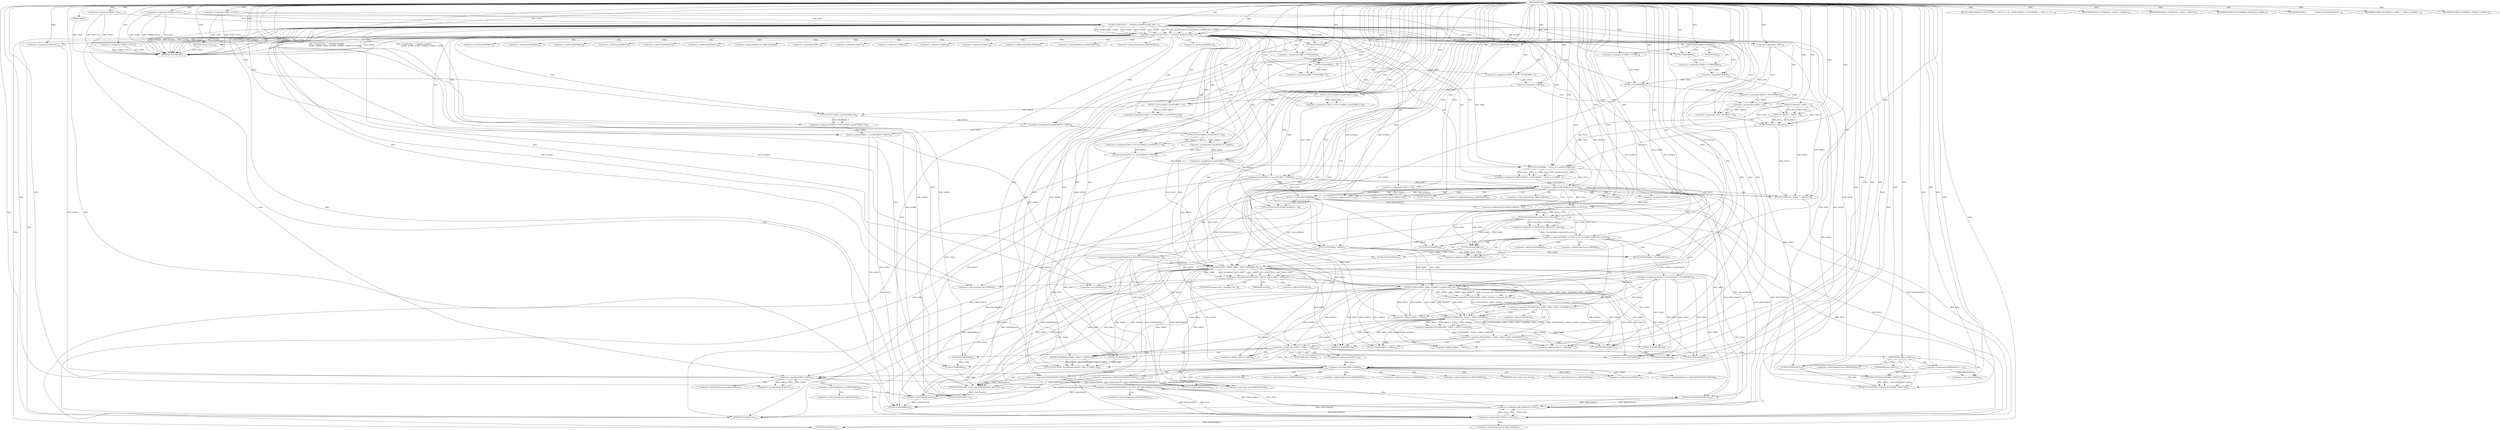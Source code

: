 digraph "FUN1" {  
"8" [label = <(METHOD,FUN1)<SUB>1</SUB>> ]
"444" [label = <(METHOD_RETURN,ANY)<SUB>1</SUB>> ]
"9" [label = <(PARAM,VAR1)<SUB>1</SUB>> ]
"16" [label = <(&lt;operator&gt;.assignment,*VAR7 = NULL)<SUB>3</SUB>> ]
"31" [label = <(&lt;operator&gt;.assignment,*VAR22 = NULL)<SUB>8</SUB>> ]
"37" [label = <(&lt;operator&gt;.assignment,*VAR26 =NULL)<SUB>11</SUB>> ]
"41" [label = <(&lt;operator&gt;.assignment,VAR27 = 0)<SUB>12</SUB>> ]
"70" [label = <(&lt;operator&gt;.assignment,VAR9 = FUN4(VAR3))<SUB>20</SUB>> ]
"74" [label = <(&lt;operator&gt;.assignment,VAR18 = VAR9 ? FUN5(VAR9) : 0)<SUB>21</SUB>> ]
"90" [label = <(FUN7,FUN7(VAR25, VAR24))<SUB>27</SUB>> ]
"114" [label = <(&lt;operator&gt;.assignment,VAR19 = FUN10(VAR29))<SUB>39</SUB>> ]
"131" [label = <(&lt;operator&gt;.assignment,VAR11 = FUN11(VAR18, sizeof(*VAR11), 0))<SUB>46</SUB>> ]
"139" [label = <(&lt;operator&gt;.assignment,VAR17 = FUN11(VAR18, sizeof(*VAR17), 0))<SUB>47</SUB>> ]
"147" [label = <(&lt;operator&gt;.assignment,VAR23 = FUN11(VAR18, sizeof(*VAR23), 0))<SUB>48</SUB>> ]
"155" [label = <(memset,memset(VAR23, 0, sizeof(*VAR23) * VAR18))<SUB>49</SUB>> ]
"163" [label = <(&lt;operator&gt;.assignment,VAR13 = FUN11(VAR18, sizeof(VAR12*), 0))<SUB>50</SUB>> ]
"170" [label = <(memset,memset(VAR13, 0, sizeof(VAR12*) * VAR18))<SUB>51</SUB>> ]
"177" [label = <(memset,memset(VAR11, 0, sizeof(*VAR11) * VAR18))<SUB>52</SUB>> ]
"185" [label = <(&lt;operator&gt;.assignment,VAR14 = 0)<SUB>55</SUB>> ]
"188" [label = <(FUN12,FUN12(VAR9, VAR4))<SUB>56</SUB>> ]
"191" [label = <(BLOCK,{
		VAR11[VAR14] = FUN13(VAR4, 1, NULL, 0, 0, &amp;...,{
		VAR11[VAR14] = FUN13(VAR4, 1, NULL, 0, 0, &amp;...)<SUB>56</SUB>> ]
"235" [label = <(FUN16,FUN16())<SUB>65</SUB>> ]
"236" [label = <(&lt;operator&gt;.assignment,VAR31 = FUN17())<SUB>67</SUB>> ]
"255" [label = <(&lt;operator&gt;.assignment,VAR22 = FUN14(VAR25 + FUN20(VAR31)))<SUB>75</SUB>> ]
"262" [label = <(FUN21,FUN21(VAR31))<SUB>76</SUB>> ]
"392" [label = <(FUN31,FUN31(VAR15 + VAR16))<SUB>112</SUB>> ]
"396" [label = <(FUN19,FUN19(VAR31))<SUB>113</SUB>> ]
"436" [label = <(FUN25,FUN25(VAR23))<SUB>124</SUB>> ]
"438" [label = <(FUN25,FUN25(VAR17))<SUB>125</SUB>> ]
"440" [label = <(FUN25,FUN25(VAR11))<SUB>126</SUB>> ]
"442" [label = <(FUN25,FUN25(VAR13))<SUB>127</SUB>> ]
"47" [label = <(&lt;operator&gt;.equals,FUN2(FUN3(), &quot;&quot;, &amp;VAR24, &amp;VAR25,
				&amp;VAR5, &amp;VA...)<SUB>16</SUB>> ]
"82" [label = <(&lt;operator&gt;.logicalNot,!VAR18)<SUB>22</SUB>> ]
"94" [label = <(IDENTIFIER,VAR26,if (VAR26))<SUB>29</SUB>> ]
"119" [label = <(&lt;operator&gt;.logicalAnd,!VAR7 &amp;&amp; VAR19 &gt; 0)<SUB>40</SUB>> ]
"192" [label = <(&lt;operator&gt;.assignment,VAR11[VAR14] = FUN13(VAR4, 1, NULL, 0, 0, &amp;VAR1...)<SUB>57</SUB>> ]
"222" [label = <(&lt;operator&gt;.assignment,VAR23[VAR14] = FUN14(FUN15(VAR11[VAR14]) + 1))<SUB>63</SUB>> ]
"233" [label = <(&lt;operator&gt;.postIncrement,VAR14++)<SUB>64</SUB>> ]
"240" [label = <(&lt;operator&gt;.logicalOr,VAR31 == NULL || !FUN18(VAR31,VAR29,NULL,NULL))<SUB>68</SUB>> ]
"265" [label = <(&lt;operator&gt;.logicalOr,!FUN22(VAR31, VAR29, VAR23, VAR17, &amp;VAR20[0], V...)<SUB>79</SUB>> ]
"307" [label = <(&lt;operator&gt;.greaterThan,VAR15 + VAR16 &gt; 0)<SUB>90</SUB>> ]
"404" [label = <(&lt;operator&gt;.lessThan,VAR14&lt;VAR18)<SUB>116</SUB>> ]
"407" [label = <(&lt;operator&gt;.postIncrement,VAR14++)<SUB>116</SUB>> ]
"69" [label = <(RETURN,return;,return;)<SUB>18</SUB>> ]
"72" [label = <(FUN4,FUN4(VAR3))<SUB>20</SUB>> ]
"76" [label = <(&lt;operator&gt;.conditional,VAR9 ? FUN5(VAR9) : 0)<SUB>21</SUB>> ]
"85" [label = <(FUN6,FUN6(NULL, VAR33, &quot;&quot;))<SUB>23</SUB>> ]
"89" [label = <(IDENTIFIER,VAR34,{
		FUN6(NULL, VAR33, &quot;&quot;);
		VAR34;
	})<SUB>24</SUB>> ]
"96" [label = <(&lt;operator&gt;.assignment,VAR29 = FUN8(VAR26))<SUB>30</SUB>> ]
"116" [label = <(FUN10,FUN10(VAR29))<SUB>39</SUB>> ]
"126" [label = <(FUN6,FUN6(NULL, VAR33,
				&quot;&quot;))<SUB>41</SUB>> ]
"130" [label = <(IDENTIFIER,VAR34,{
		FUN6(NULL, VAR33,
				&quot;&quot;);
		VAR34;
	})<SUB>43</SUB>> ]
"133" [label = <(FUN11,FUN11(VAR18, sizeof(*VAR11), 0))<SUB>46</SUB>> ]
"141" [label = <(FUN11,FUN11(VAR18, sizeof(*VAR17), 0))<SUB>47</SUB>> ]
"149" [label = <(FUN11,FUN11(VAR18, sizeof(*VAR23), 0))<SUB>48</SUB>> ]
"158" [label = <(&lt;operator&gt;.multiplication,sizeof(*VAR23) * VAR18)<SUB>49</SUB>> ]
"165" [label = <(FUN11,FUN11(VAR18, sizeof(VAR12*), 0))<SUB>50</SUB>> ]
"173" [label = <(&lt;operator&gt;.multiplication,sizeof(VAR12*) * VAR18)<SUB>51</SUB>> ]
"180" [label = <(&lt;operator&gt;.multiplication,sizeof(*VAR11) * VAR18)<SUB>52</SUB>> ]
"207" [label = <(&lt;operator&gt;.equals,VAR11[VAR14] == NULL)<SUB>58</SUB>> ]
"251" [label = <(FUN19,FUN19(VAR31))<SUB>69</SUB>> ]
"253" [label = <(IDENTIFIER,VAR35,{
		FUN19(VAR31);
		VAR35;
		goto VAR36;
	})<SUB>70</SUB>> ]
"257" [label = <(FUN14,FUN14(VAR25 + FUN20(VAR31)))<SUB>75</SUB>> ]
"300" [label = <(IDENTIFIER,VAR35,{
                VAR35;
		FUN25(VAR22);
		FUN1...)<SUB>84</SUB>> ]
"301" [label = <(FUN25,FUN25(VAR22))<SUB>85</SUB>> ]
"303" [label = <(FUN19,FUN19(VAR31))<SUB>86</SUB>> ]
"313" [label = <(FUN26,FUN26(VAR5))<SUB>91</SUB>> ]
"315" [label = <(FUN27,FUN27(VAR5, FUN28((char*)VAR22, VAR15 + VAR16, 0)))<SUB>92</SUB>> ]
"325" [label = <(FUN25,FUN25(VAR22))<SUB>93</SUB>> ]
"327" [label = <(FUN26,FUN26(VAR6))<SUB>95</SUB>> ]
"329" [label = <(FUN29,FUN29(VAR6))<SUB>96</SUB>> ]
"393" [label = <(&lt;operator&gt;.addition,VAR15 + VAR16)<SUB>112</SUB>> ]
"401" [label = <(&lt;operator&gt;.assignment,VAR14=0)<SUB>116</SUB>> ]
"48" [label = <(FUN2,FUN2(FUN3(), &quot;&quot;, &amp;VAR24, &amp;VAR25,
				&amp;VAR5, &amp;VA...)<SUB>16</SUB>> ]
"78" [label = <(FUN5,FUN5(VAR9))<SUB>21</SUB>> ]
"101" [label = <(&lt;operator&gt;.logicalNot,!VAR29)<SUB>31</SUB>> ]
"111" [label = <(&lt;operator&gt;.assignment,VAR29 = FUN9())<SUB>36</SUB>> ]
"120" [label = <(&lt;operator&gt;.logicalNot,!VAR7)<SUB>40</SUB>> ]
"122" [label = <(&lt;operator&gt;.greaterThan,VAR19 &gt; 0)<SUB>40</SUB>> ]
"196" [label = <(FUN13,FUN13(VAR4, 1, NULL, 0, 0, &amp;VAR13[VAR14]))<SUB>57</SUB>> ]
"213" [label = <(FUN6,FUN6(NULL, VAR33, &quot;&quot;, VAR14+1))<SUB>59</SUB>> ]
"220" [label = <(IDENTIFIER,VAR35,{
			FUN6(NULL, VAR33, &quot;&quot;, VAR14+1);
			VAR35;
...)<SUB>60</SUB>> ]
"226" [label = <(FUN14,FUN14(FUN15(VAR11[VAR14]) + 1))<SUB>63</SUB>> ]
"241" [label = <(&lt;operator&gt;.equals,VAR31 == NULL)<SUB>68</SUB>> ]
"244" [label = <(&lt;operator&gt;.logicalNot,!FUN18(VAR31,VAR29,NULL,NULL))<SUB>68</SUB>> ]
"258" [label = <(&lt;operator&gt;.addition,VAR25 + FUN20(VAR31))<SUB>75</SUB>> ]
"266" [label = <(&lt;operator&gt;.logicalOr,!FUN22(VAR31, VAR29, VAR23, VAR17, &amp;VAR20[0], V...)<SUB>79</SUB>> ]
"291" [label = <(&lt;operator&gt;.logicalNot,!FUN24(VAR31, VAR22 + VAR15, &amp;VAR16))<SUB>83</SUB>> ]
"308" [label = <(&lt;operator&gt;.addition,VAR15 + VAR16)<SUB>90</SUB>> ]
"336" [label = <(&lt;operator&gt;.lessThan,VAR14&lt;VAR18)<SUB>97</SUB>> ]
"339" [label = <(&lt;operator&gt;.postIncrement,VAR14++)<SUB>97</SUB>> ]
"371" [label = <(IDENTIFIER,VAR7,if (VAR7))<SUB>104</SUB>> ]
"390" [label = <(FUN25,FUN25(VAR22))<SUB>110</SUB>> ]
"411" [label = <(&lt;operator&gt;.logicalAnd,VAR13[VAR14] == NULL &amp;&amp; VAR11[VAR14] != NULL)<SUB>117</SUB>> ]
"98" [label = <(FUN8,FUN8(VAR26))<SUB>30</SUB>> ]
"104" [label = <(FUN6,FUN6(NULL, VAR33, &quot;&quot;))<SUB>32</SUB>> ]
"108" [label = <(IDENTIFIER,VAR34,{
			FUN6(NULL, VAR33, &quot;&quot;);
			VAR34;
		})<SUB>33</SUB>> ]
"227" [label = <(&lt;operator&gt;.addition,FUN15(VAR11[VAR14]) + 1)<SUB>63</SUB>> ]
"245" [label = <(FUN18,FUN18(VAR31,VAR29,NULL,NULL))<SUB>68</SUB>> ]
"260" [label = <(FUN20,FUN20(VAR31))<SUB>75</SUB>> ]
"267" [label = <(&lt;operator&gt;.logicalNot,!FUN22(VAR31, VAR29, VAR23, VAR17, &amp;VAR20[0], V...)<SUB>79</SUB>> ]
"279" [label = <(&lt;operator&gt;.logicalNot,!FUN23(VAR31, VAR22, &amp;VAR15, (unsigned char *)V...)<SUB>82</SUB>> ]
"292" [label = <(FUN24,FUN24(VAR31, VAR22 + VAR15, &amp;VAR16))<SUB>83</SUB>> ]
"317" [label = <(FUN28,FUN28((char*)VAR22, VAR15 + VAR16, 0))<SUB>92</SUB>> ]
"333" [label = <(&lt;operator&gt;.assignment,VAR14=0)<SUB>97</SUB>> ]
"342" [label = <(&lt;operator&gt;.assignment,VAR23[VAR14][VAR17[VAR14]] = '')<SUB>98</SUB>> ]
"351" [label = <(FUN30,FUN30(VAR6, (const char*)VAR23[VAR14], VAR17[VA...)<SUB>99</SUB>> ]
"361" [label = <(FUN25,FUN25(VAR23[VAR14]))<SUB>100</SUB>> ]
"365" [label = <(&lt;operator&gt;.assignment,VAR23[VAR14] = NULL)<SUB>101</SUB>> ]
"373" [label = <(FUN26,FUN26(VAR7))<SUB>105</SUB>> ]
"375" [label = <(&lt;operator&gt;.assignment,VAR20[VAR19] = '')<SUB>106</SUB>> ]
"380" [label = <(FUN27,FUN27(VAR7, FUN28((char*)VAR20, VAR19, 0)))<SUB>107</SUB>> ]
"423" [label = <(FUN32,FUN32(VAR11[VAR14]))<SUB>118</SUB>> ]
"432" [label = <(FUN25,FUN25(VAR23[VAR14]))<SUB>121</SUB>> ]
"217" [label = <(&lt;operator&gt;.addition,VAR14+1)<SUB>59</SUB>> ]
"228" [label = <(FUN15,FUN15(VAR11[VAR14]))<SUB>63</SUB>> ]
"268" [label = <(FUN22,FUN22(VAR31, VAR29, VAR23, VAR17, &amp;VAR20[0], VA...)<SUB>79</SUB>> ]
"280" [label = <(FUN23,FUN23(VAR31, VAR22, &amp;VAR15, (unsigned char *)VA...)<SUB>82</SUB>> ]
"294" [label = <(&lt;operator&gt;.addition,VAR22 + VAR15)<SUB>83</SUB>> ]
"318" [label = <(&lt;operator&gt;.cast,(char*)VAR22)<SUB>92</SUB>> ]
"321" [label = <(&lt;operator&gt;.addition,VAR15 + VAR16)<SUB>92</SUB>> ]
"412" [label = <(&lt;operator&gt;.equals,VAR13[VAR14] == NULL)<SUB>117</SUB>> ]
"417" [label = <(&lt;operator&gt;.notEquals,VAR11[VAR14] != NULL)<SUB>117</SUB>> ]
"285" [label = <(&lt;operator&gt;.cast,(unsigned char *)VAR24)<SUB>82</SUB>> ]
"288" [label = <(&lt;operator&gt;.cast,(int)VAR25)<SUB>82</SUB>> ]
"353" [label = <(&lt;operator&gt;.cast,(const char*)VAR23[VAR14])<SUB>99</SUB>> ]
"382" [label = <(FUN28,FUN28((char*)VAR20, VAR19, 0))<SUB>107</SUB>> ]
"383" [label = <(&lt;operator&gt;.cast,(char*)VAR20)<SUB>107</SUB>> ]
"238" [label = <(FUN17,FUN17())<SUB>67</SUB>> ]
"135" [label = <(&lt;operator&gt;.sizeOf,sizeof(*VAR11))<SUB>46</SUB>> ]
"143" [label = <(&lt;operator&gt;.sizeOf,sizeof(*VAR17))<SUB>47</SUB>> ]
"151" [label = <(&lt;operator&gt;.sizeOf,sizeof(*VAR23))<SUB>48</SUB>> ]
"159" [label = <(&lt;operator&gt;.sizeOf,sizeof(*VAR23))<SUB>49</SUB>> ]
"167" [label = <(&lt;operator&gt;.sizeOf,sizeof(VAR12*))<SUB>50</SUB>> ]
"174" [label = <(&lt;operator&gt;.sizeOf,sizeof(VAR12*))<SUB>51</SUB>> ]
"181" [label = <(&lt;operator&gt;.sizeOf,sizeof(*VAR11))<SUB>52</SUB>> ]
"193" [label = <(&lt;operator&gt;.indirectIndexAccess,VAR11[VAR14])<SUB>57</SUB>> ]
"223" [label = <(&lt;operator&gt;.indirectIndexAccess,VAR23[VAR14])<SUB>63</SUB>> ]
"136" [label = <(&lt;operator&gt;.indirection,*VAR11)<SUB>46</SUB>> ]
"144" [label = <(&lt;operator&gt;.indirection,*VAR17)<SUB>47</SUB>> ]
"152" [label = <(&lt;operator&gt;.indirection,*VAR23)<SUB>48</SUB>> ]
"160" [label = <(&lt;operator&gt;.indirection,*VAR23)<SUB>49</SUB>> ]
"182" [label = <(&lt;operator&gt;.indirection,*VAR11)<SUB>52</SUB>> ]
"202" [label = <(&lt;operator&gt;.addressOf,&amp;VAR13[VAR14])<SUB>57</SUB>> ]
"208" [label = <(&lt;operator&gt;.indirectIndexAccess,VAR11[VAR14])<SUB>58</SUB>> ]
"428" [label = <(&lt;operator&gt;.indirectIndexAccess,VAR23[VAR14])<SUB>120</SUB>> ]
"113" [label = <(FUN9,FUN9())<SUB>36</SUB>> ]
"203" [label = <(&lt;operator&gt;.indirectIndexAccess,VAR13[VAR14])<SUB>57</SUB>> ]
"297" [label = <(&lt;operator&gt;.addressOf,&amp;VAR16)<SUB>83</SUB>> ]
"229" [label = <(&lt;operator&gt;.indirectIndexAccess,VAR11[VAR14])<SUB>63</SUB>> ]
"273" [label = <(&lt;operator&gt;.addressOf,&amp;VAR20[0])<SUB>79</SUB>> ]
"283" [label = <(&lt;operator&gt;.addressOf,&amp;VAR15)<SUB>82</SUB>> ]
"319" [label = <(UNKNOWN,char*,char*)<SUB>92</SUB>> ]
"343" [label = <(&lt;operator&gt;.indirectIndexAccess,VAR23[VAR14][VAR17[VAR14]])<SUB>98</SUB>> ]
"358" [label = <(&lt;operator&gt;.indirectIndexAccess,VAR17[VAR14])<SUB>99</SUB>> ]
"362" [label = <(&lt;operator&gt;.indirectIndexAccess,VAR23[VAR14])<SUB>100</SUB>> ]
"366" [label = <(&lt;operator&gt;.indirectIndexAccess,VAR23[VAR14])<SUB>101</SUB>> ]
"376" [label = <(&lt;operator&gt;.indirectIndexAccess,VAR20[VAR19])<SUB>106</SUB>> ]
"413" [label = <(&lt;operator&gt;.indirectIndexAccess,VAR13[VAR14])<SUB>117</SUB>> ]
"418" [label = <(&lt;operator&gt;.indirectIndexAccess,VAR11[VAR14])<SUB>117</SUB>> ]
"424" [label = <(&lt;operator&gt;.indirectIndexAccess,VAR11[VAR14])<SUB>118</SUB>> ]
"433" [label = <(&lt;operator&gt;.indirectIndexAccess,VAR23[VAR14])<SUB>121</SUB>> ]
"274" [label = <(&lt;operator&gt;.indirectIndexAccess,VAR20[0])<SUB>79</SUB>> ]
"286" [label = <(UNKNOWN,unsigned char *,unsigned char *)<SUB>82</SUB>> ]
"289" [label = <(UNKNOWN,int,int)<SUB>82</SUB>> ]
"344" [label = <(&lt;operator&gt;.indirectIndexAccess,VAR23[VAR14])<SUB>98</SUB>> ]
"347" [label = <(&lt;operator&gt;.indirectIndexAccess,VAR17[VAR14])<SUB>98</SUB>> ]
"354" [label = <(UNKNOWN,const char*,const char*)<SUB>99</SUB>> ]
"355" [label = <(&lt;operator&gt;.indirectIndexAccess,VAR23[VAR14])<SUB>99</SUB>> ]
"384" [label = <(UNKNOWN,char*,char*)<SUB>107</SUB>> ]
  "69" -> "444"  [ label = "DDG: &lt;RET&gt;"] 
  "9" -> "444"  [ label = "DDG: VAR1"] 
  "16" -> "444"  [ label = "DDG: VAR7"] 
  "16" -> "444"  [ label = "DDG: *VAR7 = NULL"] 
  "31" -> "444"  [ label = "DDG: VAR22"] 
  "31" -> "444"  [ label = "DDG: *VAR22 = NULL"] 
  "37" -> "444"  [ label = "DDG: VAR26"] 
  "37" -> "444"  [ label = "DDG: NULL"] 
  "37" -> "444"  [ label = "DDG: *VAR26 =NULL"] 
  "41" -> "444"  [ label = "DDG: VAR27"] 
  "41" -> "444"  [ label = "DDG: VAR27 = 0"] 
  "48" -> "444"  [ label = "DDG: FUN3()"] 
  "48" -> "444"  [ label = "DDG: &amp;VAR24"] 
  "48" -> "444"  [ label = "DDG: &amp;VAR25"] 
  "48" -> "444"  [ label = "DDG: &amp;VAR5"] 
  "48" -> "444"  [ label = "DDG: &amp;VAR6"] 
  "48" -> "444"  [ label = "DDG: &amp;VAR3"] 
  "48" -> "444"  [ label = "DDG: &amp;VAR26"] 
  "48" -> "444"  [ label = "DDG: &amp;VAR27"] 
  "48" -> "444"  [ label = "DDG: &amp;VAR7"] 
  "47" -> "444"  [ label = "DDG: FUN2(FUN3(), &quot;&quot;, &amp;VAR24, &amp;VAR25,
				&amp;VAR5, &amp;VAR6, &amp;VAR3, &amp;VAR26, &amp;VAR27, &amp;VAR7)"] 
  "47" -> "444"  [ label = "DDG: FUN2(FUN3(), &quot;&quot;, &amp;VAR24, &amp;VAR25,
				&amp;VAR5, &amp;VAR6, &amp;VAR3, &amp;VAR26, &amp;VAR27, &amp;VAR7) == VAR32"] 
  "47" -> "444"  [ label = "DDG: VAR32"] 
  "8" -> "9"  [ label = "DDG: "] 
  "8" -> "16"  [ label = "DDG: "] 
  "8" -> "31"  [ label = "DDG: "] 
  "8" -> "37"  [ label = "DDG: "] 
  "8" -> "41"  [ label = "DDG: "] 
  "72" -> "70"  [ label = "DDG: VAR3"] 
  "78" -> "74"  [ label = "DDG: VAR9"] 
  "8" -> "74"  [ label = "DDG: "] 
  "116" -> "114"  [ label = "DDG: VAR29"] 
  "133" -> "131"  [ label = "DDG: VAR18"] 
  "133" -> "131"  [ label = "DDG: 0"] 
  "141" -> "139"  [ label = "DDG: VAR18"] 
  "141" -> "139"  [ label = "DDG: 0"] 
  "149" -> "147"  [ label = "DDG: VAR18"] 
  "149" -> "147"  [ label = "DDG: 0"] 
  "165" -> "163"  [ label = "DDG: VAR18"] 
  "165" -> "163"  [ label = "DDG: 0"] 
  "8" -> "185"  [ label = "DDG: "] 
  "8" -> "191"  [ label = "DDG: "] 
  "8" -> "235"  [ label = "DDG: "] 
  "8" -> "236"  [ label = "DDG: "] 
  "257" -> "255"  [ label = "DDG: VAR25 + FUN20(VAR31)"] 
  "48" -> "90"  [ label = "DDG: &amp;VAR25"] 
  "8" -> "90"  [ label = "DDG: "] 
  "48" -> "90"  [ label = "DDG: &amp;VAR24"] 
  "8" -> "94"  [ label = "DDG: "] 
  "147" -> "155"  [ label = "DDG: VAR23"] 
  "8" -> "155"  [ label = "DDG: "] 
  "158" -> "155"  [ label = "DDG: VAR18"] 
  "163" -> "170"  [ label = "DDG: VAR13"] 
  "8" -> "170"  [ label = "DDG: "] 
  "173" -> "170"  [ label = "DDG: VAR18"] 
  "131" -> "177"  [ label = "DDG: VAR11"] 
  "8" -> "177"  [ label = "DDG: "] 
  "180" -> "177"  [ label = "DDG: VAR18"] 
  "8" -> "188"  [ label = "DDG: "] 
  "196" -> "192"  [ label = "DDG: 1"] 
  "196" -> "192"  [ label = "DDG: NULL"] 
  "196" -> "192"  [ label = "DDG: 0"] 
  "196" -> "192"  [ label = "DDG: VAR4"] 
  "196" -> "192"  [ label = "DDG: &amp;VAR13[VAR14]"] 
  "226" -> "222"  [ label = "DDG: FUN15(VAR11[VAR14]) + 1"] 
  "260" -> "262"  [ label = "DDG: VAR31"] 
  "8" -> "262"  [ label = "DDG: "] 
  "280" -> "392"  [ label = "DDG: &amp;VAR15"] 
  "8" -> "392"  [ label = "DDG: "] 
  "292" -> "392"  [ label = "DDG: &amp;VAR16"] 
  "268" -> "396"  [ label = "DDG: VAR31"] 
  "280" -> "396"  [ label = "DDG: VAR31"] 
  "292" -> "396"  [ label = "DDG: VAR31"] 
  "8" -> "396"  [ label = "DDG: "] 
  "155" -> "436"  [ label = "DDG: VAR23"] 
  "222" -> "436"  [ label = "DDG: VAR23[VAR14]"] 
  "268" -> "436"  [ label = "DDG: VAR23"] 
  "365" -> "436"  [ label = "DDG: VAR23[VAR14]"] 
  "432" -> "436"  [ label = "DDG: VAR23[VAR14]"] 
  "8" -> "436"  [ label = "DDG: "] 
  "139" -> "438"  [ label = "DDG: VAR17"] 
  "268" -> "438"  [ label = "DDG: VAR17"] 
  "351" -> "438"  [ label = "DDG: VAR17[VAR14]"] 
  "8" -> "438"  [ label = "DDG: "] 
  "177" -> "440"  [ label = "DDG: VAR11"] 
  "207" -> "440"  [ label = "DDG: VAR11[VAR14]"] 
  "228" -> "440"  [ label = "DDG: VAR11[VAR14]"] 
  "268" -> "440"  [ label = "DDG: VAR11"] 
  "417" -> "440"  [ label = "DDG: VAR11[VAR14]"] 
  "423" -> "440"  [ label = "DDG: VAR11[VAR14]"] 
  "8" -> "440"  [ label = "DDG: "] 
  "170" -> "442"  [ label = "DDG: VAR13"] 
  "412" -> "442"  [ label = "DDG: VAR13[VAR14]"] 
  "8" -> "442"  [ label = "DDG: "] 
  "48" -> "47"  [ label = "DDG: &amp;VAR6"] 
  "48" -> "47"  [ label = "DDG: &amp;VAR7"] 
  "48" -> "47"  [ label = "DDG: FUN3()"] 
  "48" -> "47"  [ label = "DDG: &amp;VAR3"] 
  "48" -> "47"  [ label = "DDG: &quot;&quot;"] 
  "48" -> "47"  [ label = "DDG: &amp;VAR5"] 
  "48" -> "47"  [ label = "DDG: &amp;VAR24"] 
  "48" -> "47"  [ label = "DDG: &amp;VAR26"] 
  "48" -> "47"  [ label = "DDG: &amp;VAR27"] 
  "48" -> "47"  [ label = "DDG: &amp;VAR25"] 
  "8" -> "47"  [ label = "DDG: "] 
  "8" -> "69"  [ label = "DDG: "] 
  "48" -> "72"  [ label = "DDG: &amp;VAR3"] 
  "8" -> "72"  [ label = "DDG: "] 
  "78" -> "76"  [ label = "DDG: VAR9"] 
  "8" -> "76"  [ label = "DDG: "] 
  "74" -> "82"  [ label = "DDG: VAR18"] 
  "8" -> "82"  [ label = "DDG: "] 
  "8" -> "89"  [ label = "DDG: "] 
  "98" -> "96"  [ label = "DDG: VAR26"] 
  "111" -> "116"  [ label = "DDG: VAR29"] 
  "101" -> "116"  [ label = "DDG: VAR29"] 
  "8" -> "116"  [ label = "DDG: "] 
  "120" -> "119"  [ label = "DDG: VAR7"] 
  "122" -> "119"  [ label = "DDG: VAR19"] 
  "122" -> "119"  [ label = "DDG: 0"] 
  "8" -> "130"  [ label = "DDG: "] 
  "82" -> "133"  [ label = "DDG: VAR18"] 
  "8" -> "133"  [ label = "DDG: "] 
  "133" -> "141"  [ label = "DDG: VAR18"] 
  "8" -> "141"  [ label = "DDG: "] 
  "141" -> "149"  [ label = "DDG: VAR18"] 
  "8" -> "149"  [ label = "DDG: "] 
  "149" -> "158"  [ label = "DDG: VAR18"] 
  "8" -> "158"  [ label = "DDG: "] 
  "158" -> "165"  [ label = "DDG: VAR18"] 
  "8" -> "165"  [ label = "DDG: "] 
  "165" -> "173"  [ label = "DDG: VAR18"] 
  "8" -> "173"  [ label = "DDG: "] 
  "173" -> "180"  [ label = "DDG: VAR18"] 
  "8" -> "180"  [ label = "DDG: "] 
  "185" -> "233"  [ label = "DDG: VAR14"] 
  "8" -> "233"  [ label = "DDG: "] 
  "241" -> "240"  [ label = "DDG: VAR31"] 
  "241" -> "240"  [ label = "DDG: NULL"] 
  "244" -> "240"  [ label = "DDG: FUN18(VAR31,VAR29,NULL,NULL)"] 
  "8" -> "253"  [ label = "DDG: "] 
  "48" -> "257"  [ label = "DDG: &amp;VAR25"] 
  "90" -> "257"  [ label = "DDG: VAR25"] 
  "8" -> "257"  [ label = "DDG: "] 
  "260" -> "257"  [ label = "DDG: VAR31"] 
  "266" -> "265"  [ label = "DDG: !FUN22(VAR31, VAR29, VAR23, VAR17, &amp;VAR20[0], VAR11, VAR18)"] 
  "266" -> "265"  [ label = "DDG: !FUN23(VAR31, VAR22, &amp;VAR15, (unsigned char *)VAR24, (int)VAR25)"] 
  "291" -> "265"  [ label = "DDG: FUN24(VAR31, VAR22 + VAR15, &amp;VAR16)"] 
  "8" -> "300"  [ label = "DDG: "] 
  "280" -> "307"  [ label = "DDG: &amp;VAR15"] 
  "8" -> "307"  [ label = "DDG: "] 
  "292" -> "307"  [ label = "DDG: &amp;VAR16"] 
  "280" -> "393"  [ label = "DDG: &amp;VAR15"] 
  "8" -> "393"  [ label = "DDG: "] 
  "292" -> "393"  [ label = "DDG: &amp;VAR16"] 
  "8" -> "401"  [ label = "DDG: "] 
  "401" -> "404"  [ label = "DDG: VAR14"] 
  "407" -> "404"  [ label = "DDG: VAR14"] 
  "8" -> "404"  [ label = "DDG: "] 
  "180" -> "404"  [ label = "DDG: VAR18"] 
  "268" -> "404"  [ label = "DDG: VAR18"] 
  "336" -> "404"  [ label = "DDG: VAR18"] 
  "404" -> "407"  [ label = "DDG: VAR14"] 
  "8" -> "407"  [ label = "DDG: "] 
  "8" -> "48"  [ label = "DDG: "] 
  "37" -> "48"  [ label = "DDG: VAR26"] 
  "41" -> "48"  [ label = "DDG: VAR27"] 
  "16" -> "48"  [ label = "DDG: VAR7"] 
  "70" -> "78"  [ label = "DDG: VAR9"] 
  "8" -> "78"  [ label = "DDG: "] 
  "8" -> "85"  [ label = "DDG: "] 
  "8" -> "111"  [ label = "DDG: "] 
  "16" -> "120"  [ label = "DDG: VAR7"] 
  "48" -> "120"  [ label = "DDG: &amp;VAR7"] 
  "8" -> "120"  [ label = "DDG: "] 
  "114" -> "122"  [ label = "DDG: VAR19"] 
  "8" -> "122"  [ label = "DDG: "] 
  "85" -> "126"  [ label = "DDG: NULL"] 
  "104" -> "126"  [ label = "DDG: NULL"] 
  "8" -> "126"  [ label = "DDG: "] 
  "85" -> "126"  [ label = "DDG: VAR33"] 
  "104" -> "126"  [ label = "DDG: VAR33"] 
  "188" -> "196"  [ label = "DDG: VAR4"] 
  "8" -> "196"  [ label = "DDG: "] 
  "85" -> "196"  [ label = "DDG: NULL"] 
  "104" -> "196"  [ label = "DDG: NULL"] 
  "126" -> "196"  [ label = "DDG: NULL"] 
  "170" -> "196"  [ label = "DDG: VAR13"] 
  "177" -> "207"  [ label = "DDG: VAR11"] 
  "192" -> "207"  [ label = "DDG: VAR11[VAR14]"] 
  "196" -> "207"  [ label = "DDG: NULL"] 
  "8" -> "207"  [ label = "DDG: "] 
  "8" -> "220"  [ label = "DDG: "] 
  "228" -> "226"  [ label = "DDG: VAR11[VAR14]"] 
  "8" -> "226"  [ label = "DDG: "] 
  "236" -> "241"  [ label = "DDG: VAR31"] 
  "8" -> "241"  [ label = "DDG: "] 
  "207" -> "241"  [ label = "DDG: NULL"] 
  "245" -> "244"  [ label = "DDG: VAR31"] 
  "245" -> "244"  [ label = "DDG: VAR29"] 
  "245" -> "244"  [ label = "DDG: NULL"] 
  "241" -> "251"  [ label = "DDG: VAR31"] 
  "245" -> "251"  [ label = "DDG: VAR31"] 
  "8" -> "251"  [ label = "DDG: "] 
  "48" -> "258"  [ label = "DDG: &amp;VAR25"] 
  "90" -> "258"  [ label = "DDG: VAR25"] 
  "8" -> "258"  [ label = "DDG: "] 
  "260" -> "258"  [ label = "DDG: VAR31"] 
  "267" -> "266"  [ label = "DDG: FUN22(VAR31, VAR29, VAR23, VAR17, &amp;VAR20[0], VAR11, VAR18)"] 
  "279" -> "266"  [ label = "DDG: FUN23(VAR31, VAR22, &amp;VAR15, (unsigned char *)VAR24, (int)VAR25)"] 
  "292" -> "291"  [ label = "DDG: VAR31"] 
  "292" -> "291"  [ label = "DDG: VAR22 + VAR15"] 
  "292" -> "291"  [ label = "DDG: &amp;VAR16"] 
  "255" -> "301"  [ label = "DDG: VAR22"] 
  "280" -> "301"  [ label = "DDG: VAR22"] 
  "8" -> "301"  [ label = "DDG: "] 
  "268" -> "303"  [ label = "DDG: VAR31"] 
  "280" -> "303"  [ label = "DDG: VAR31"] 
  "292" -> "303"  [ label = "DDG: VAR31"] 
  "8" -> "303"  [ label = "DDG: "] 
  "280" -> "308"  [ label = "DDG: &amp;VAR15"] 
  "8" -> "308"  [ label = "DDG: "] 
  "292" -> "308"  [ label = "DDG: &amp;VAR16"] 
  "48" -> "313"  [ label = "DDG: &amp;VAR5"] 
  "8" -> "313"  [ label = "DDG: "] 
  "48" -> "315"  [ label = "DDG: &amp;VAR5"] 
  "313" -> "315"  [ label = "DDG: VAR5"] 
  "8" -> "315"  [ label = "DDG: "] 
  "317" -> "315"  [ label = "DDG: (char*)VAR22"] 
  "317" -> "315"  [ label = "DDG: VAR15 + VAR16"] 
  "317" -> "315"  [ label = "DDG: 0"] 
  "8" -> "325"  [ label = "DDG: "] 
  "255" -> "325"  [ label = "DDG: VAR22"] 
  "280" -> "325"  [ label = "DDG: VAR22"] 
  "48" -> "327"  [ label = "DDG: &amp;VAR6"] 
  "8" -> "327"  [ label = "DDG: "] 
  "48" -> "329"  [ label = "DDG: &amp;VAR6"] 
  "327" -> "329"  [ label = "DDG: VAR6"] 
  "8" -> "329"  [ label = "DDG: "] 
  "8" -> "371"  [ label = "DDG: "] 
  "37" -> "98"  [ label = "DDG: VAR26"] 
  "48" -> "98"  [ label = "DDG: &amp;VAR26"] 
  "8" -> "98"  [ label = "DDG: "] 
  "96" -> "101"  [ label = "DDG: VAR29"] 
  "8" -> "101"  [ label = "DDG: "] 
  "8" -> "108"  [ label = "DDG: "] 
  "207" -> "213"  [ label = "DDG: NULL"] 
  "8" -> "213"  [ label = "DDG: "] 
  "85" -> "213"  [ label = "DDG: VAR33"] 
  "104" -> "213"  [ label = "DDG: VAR33"] 
  "126" -> "213"  [ label = "DDG: VAR33"] 
  "185" -> "213"  [ label = "DDG: VAR14"] 
  "228" -> "227"  [ label = "DDG: VAR11[VAR14]"] 
  "8" -> "227"  [ label = "DDG: "] 
  "241" -> "245"  [ label = "DDG: VAR31"] 
  "8" -> "245"  [ label = "DDG: "] 
  "116" -> "245"  [ label = "DDG: VAR29"] 
  "241" -> "245"  [ label = "DDG: NULL"] 
  "241" -> "260"  [ label = "DDG: VAR31"] 
  "245" -> "260"  [ label = "DDG: VAR31"] 
  "8" -> "260"  [ label = "DDG: "] 
  "268" -> "267"  [ label = "DDG: VAR11"] 
  "268" -> "267"  [ label = "DDG: VAR29"] 
  "268" -> "267"  [ label = "DDG: VAR18"] 
  "268" -> "267"  [ label = "DDG: VAR17"] 
  "268" -> "267"  [ label = "DDG: VAR31"] 
  "268" -> "267"  [ label = "DDG: VAR23"] 
  "268" -> "267"  [ label = "DDG: &amp;VAR20[0]"] 
  "280" -> "279"  [ label = "DDG: VAR31"] 
  "280" -> "279"  [ label = "DDG: VAR22"] 
  "280" -> "279"  [ label = "DDG: &amp;VAR15"] 
  "280" -> "279"  [ label = "DDG: (unsigned char *)VAR24"] 
  "280" -> "279"  [ label = "DDG: (int)VAR25"] 
  "268" -> "292"  [ label = "DDG: VAR31"] 
  "280" -> "292"  [ label = "DDG: VAR31"] 
  "8" -> "292"  [ label = "DDG: "] 
  "255" -> "292"  [ label = "DDG: VAR22"] 
  "280" -> "292"  [ label = "DDG: VAR22"] 
  "280" -> "292"  [ label = "DDG: &amp;VAR15"] 
  "255" -> "317"  [ label = "DDG: VAR22"] 
  "280" -> "317"  [ label = "DDG: VAR22"] 
  "8" -> "317"  [ label = "DDG: "] 
  "280" -> "317"  [ label = "DDG: &amp;VAR15"] 
  "292" -> "317"  [ label = "DDG: &amp;VAR16"] 
  "8" -> "333"  [ label = "DDG: "] 
  "333" -> "336"  [ label = "DDG: VAR14"] 
  "339" -> "336"  [ label = "DDG: VAR14"] 
  "8" -> "336"  [ label = "DDG: "] 
  "268" -> "336"  [ label = "DDG: VAR18"] 
  "336" -> "339"  [ label = "DDG: VAR14"] 
  "8" -> "339"  [ label = "DDG: "] 
  "8" -> "342"  [ label = "DDG: "] 
  "241" -> "365"  [ label = "DDG: NULL"] 
  "245" -> "365"  [ label = "DDG: NULL"] 
  "8" -> "365"  [ label = "DDG: "] 
  "8" -> "375"  [ label = "DDG: "] 
  "255" -> "390"  [ label = "DDG: VAR22"] 
  "280" -> "390"  [ label = "DDG: VAR22"] 
  "8" -> "390"  [ label = "DDG: "] 
  "412" -> "411"  [ label = "DDG: VAR13[VAR14]"] 
  "412" -> "411"  [ label = "DDG: NULL"] 
  "417" -> "411"  [ label = "DDG: VAR11[VAR14]"] 
  "417" -> "411"  [ label = "DDG: NULL"] 
  "85" -> "104"  [ label = "DDG: NULL"] 
  "8" -> "104"  [ label = "DDG: "] 
  "85" -> "104"  [ label = "DDG: VAR33"] 
  "185" -> "217"  [ label = "DDG: VAR14"] 
  "8" -> "217"  [ label = "DDG: "] 
  "177" -> "228"  [ label = "DDG: VAR11"] 
  "207" -> "228"  [ label = "DDG: VAR11[VAR14]"] 
  "262" -> "268"  [ label = "DDG: VAR31"] 
  "8" -> "268"  [ label = "DDG: "] 
  "116" -> "268"  [ label = "DDG: VAR29"] 
  "245" -> "268"  [ label = "DDG: VAR29"] 
  "155" -> "268"  [ label = "DDG: VAR23"] 
  "222" -> "268"  [ label = "DDG: VAR23[VAR14]"] 
  "139" -> "268"  [ label = "DDG: VAR17"] 
  "177" -> "268"  [ label = "DDG: VAR11"] 
  "228" -> "268"  [ label = "DDG: VAR11[VAR14]"] 
  "180" -> "268"  [ label = "DDG: VAR18"] 
  "268" -> "280"  [ label = "DDG: VAR31"] 
  "8" -> "280"  [ label = "DDG: "] 
  "255" -> "280"  [ label = "DDG: VAR22"] 
  "48" -> "280"  [ label = "DDG: &amp;VAR24"] 
  "90" -> "280"  [ label = "DDG: VAR24"] 
  "48" -> "280"  [ label = "DDG: &amp;VAR25"] 
  "90" -> "280"  [ label = "DDG: VAR25"] 
  "255" -> "294"  [ label = "DDG: VAR22"] 
  "280" -> "294"  [ label = "DDG: VAR22"] 
  "8" -> "294"  [ label = "DDG: "] 
  "280" -> "294"  [ label = "DDG: &amp;VAR15"] 
  "255" -> "318"  [ label = "DDG: VAR22"] 
  "280" -> "318"  [ label = "DDG: VAR22"] 
  "8" -> "318"  [ label = "DDG: "] 
  "280" -> "321"  [ label = "DDG: &amp;VAR15"] 
  "8" -> "321"  [ label = "DDG: "] 
  "292" -> "321"  [ label = "DDG: &amp;VAR16"] 
  "48" -> "351"  [ label = "DDG: &amp;VAR6"] 
  "329" -> "351"  [ label = "DDG: VAR6"] 
  "8" -> "351"  [ label = "DDG: "] 
  "222" -> "351"  [ label = "DDG: VAR23[VAR14]"] 
  "268" -> "351"  [ label = "DDG: VAR23"] 
  "342" -> "351"  [ label = "DDG: VAR23[VAR14][VAR17[VAR14]]"] 
  "365" -> "351"  [ label = "DDG: VAR23[VAR14]"] 
  "268" -> "351"  [ label = "DDG: VAR17"] 
  "268" -> "361"  [ label = "DDG: VAR23"] 
  "342" -> "361"  [ label = "DDG: VAR23[VAR14][VAR17[VAR14]]"] 
  "222" -> "361"  [ label = "DDG: VAR23[VAR14]"] 
  "365" -> "361"  [ label = "DDG: VAR23[VAR14]"] 
  "48" -> "373"  [ label = "DDG: &amp;VAR7"] 
  "120" -> "373"  [ label = "DDG: VAR7"] 
  "8" -> "373"  [ label = "DDG: "] 
  "48" -> "380"  [ label = "DDG: &amp;VAR7"] 
  "373" -> "380"  [ label = "DDG: VAR7"] 
  "8" -> "380"  [ label = "DDG: "] 
  "382" -> "380"  [ label = "DDG: (char*)VAR20"] 
  "382" -> "380"  [ label = "DDG: VAR19"] 
  "382" -> "380"  [ label = "DDG: 0"] 
  "170" -> "412"  [ label = "DDG: VAR13"] 
  "196" -> "412"  [ label = "DDG: &amp;VAR13[VAR14]"] 
  "241" -> "412"  [ label = "DDG: NULL"] 
  "245" -> "412"  [ label = "DDG: NULL"] 
  "213" -> "412"  [ label = "DDG: NULL"] 
  "417" -> "412"  [ label = "DDG: NULL"] 
  "8" -> "412"  [ label = "DDG: "] 
  "177" -> "417"  [ label = "DDG: VAR11"] 
  "207" -> "417"  [ label = "DDG: VAR11[VAR14]"] 
  "228" -> "417"  [ label = "DDG: VAR11[VAR14]"] 
  "268" -> "417"  [ label = "DDG: VAR11"] 
  "423" -> "417"  [ label = "DDG: VAR11[VAR14]"] 
  "412" -> "417"  [ label = "DDG: NULL"] 
  "8" -> "417"  [ label = "DDG: "] 
  "177" -> "423"  [ label = "DDG: VAR11"] 
  "207" -> "423"  [ label = "DDG: VAR11[VAR14]"] 
  "228" -> "423"  [ label = "DDG: VAR11[VAR14]"] 
  "268" -> "423"  [ label = "DDG: VAR11"] 
  "417" -> "423"  [ label = "DDG: VAR11[VAR14]"] 
  "155" -> "432"  [ label = "DDG: VAR23"] 
  "222" -> "432"  [ label = "DDG: VAR23[VAR14]"] 
  "268" -> "432"  [ label = "DDG: VAR23"] 
  "342" -> "432"  [ label = "DDG: VAR23[VAR14][VAR17[VAR14]]"] 
  "365" -> "432"  [ label = "DDG: VAR23[VAR14]"] 
  "48" -> "285"  [ label = "DDG: &amp;VAR24"] 
  "90" -> "285"  [ label = "DDG: VAR24"] 
  "8" -> "285"  [ label = "DDG: "] 
  "48" -> "288"  [ label = "DDG: &amp;VAR25"] 
  "8" -> "288"  [ label = "DDG: "] 
  "90" -> "288"  [ label = "DDG: VAR25"] 
  "222" -> "353"  [ label = "DDG: VAR23[VAR14]"] 
  "268" -> "353"  [ label = "DDG: VAR23"] 
  "342" -> "353"  [ label = "DDG: VAR23[VAR14][VAR17[VAR14]]"] 
  "365" -> "353"  [ label = "DDG: VAR23[VAR14]"] 
  "375" -> "382"  [ label = "DDG: VAR20[VAR19]"] 
  "8" -> "382"  [ label = "DDG: "] 
  "114" -> "382"  [ label = "DDG: VAR19"] 
  "122" -> "382"  [ label = "DDG: VAR19"] 
  "375" -> "383"  [ label = "DDG: VAR20[VAR19]"] 
  "8" -> "383"  [ label = "DDG: "] 
  "47" -> "167"  [ label = "CDG: "] 
  "47" -> "188"  [ label = "CDG: "] 
  "47" -> "120"  [ label = "CDG: "] 
  "47" -> "136"  [ label = "CDG: "] 
  "47" -> "192"  [ label = "CDG: "] 
  "47" -> "163"  [ label = "CDG: "] 
  "47" -> "114"  [ label = "CDG: "] 
  "47" -> "196"  [ label = "CDG: "] 
  "47" -> "74"  [ label = "CDG: "] 
  "47" -> "170"  [ label = "CDG: "] 
  "47" -> "401"  [ label = "CDG: "] 
  "47" -> "76"  [ label = "CDG: "] 
  "47" -> "181"  [ label = "CDG: "] 
  "47" -> "208"  [ label = "CDG: "] 
  "47" -> "152"  [ label = "CDG: "] 
  "47" -> "174"  [ label = "CDG: "] 
  "47" -> "182"  [ label = "CDG: "] 
  "47" -> "70"  [ label = "CDG: "] 
  "47" -> "202"  [ label = "CDG: "] 
  "47" -> "180"  [ label = "CDG: "] 
  "47" -> "158"  [ label = "CDG: "] 
  "47" -> "160"  [ label = "CDG: "] 
  "47" -> "141"  [ label = "CDG: "] 
  "47" -> "116"  [ label = "CDG: "] 
  "47" -> "72"  [ label = "CDG: "] 
  "47" -> "442"  [ label = "CDG: "] 
  "47" -> "159"  [ label = "CDG: "] 
  "47" -> "404"  [ label = "CDG: "] 
  "47" -> "177"  [ label = "CDG: "] 
  "47" -> "147"  [ label = "CDG: "] 
  "47" -> "135"  [ label = "CDG: "] 
  "47" -> "133"  [ label = "CDG: "] 
  "47" -> "94"  [ label = "CDG: "] 
  "47" -> "131"  [ label = "CDG: "] 
  "47" -> "149"  [ label = "CDG: "] 
  "47" -> "69"  [ label = "CDG: "] 
  "47" -> "185"  [ label = "CDG: "] 
  "47" -> "151"  [ label = "CDG: "] 
  "47" -> "119"  [ label = "CDG: "] 
  "47" -> "144"  [ label = "CDG: "] 
  "47" -> "90"  [ label = "CDG: "] 
  "47" -> "173"  [ label = "CDG: "] 
  "47" -> "207"  [ label = "CDG: "] 
  "47" -> "155"  [ label = "CDG: "] 
  "47" -> "139"  [ label = "CDG: "] 
  "47" -> "440"  [ label = "CDG: "] 
  "47" -> "193"  [ label = "CDG: "] 
  "47" -> "82"  [ label = "CDG: "] 
  "47" -> "143"  [ label = "CDG: "] 
  "47" -> "165"  [ label = "CDG: "] 
  "47" -> "436"  [ label = "CDG: "] 
  "47" -> "203"  [ label = "CDG: "] 
  "47" -> "438"  [ label = "CDG: "] 
  "47" -> "78"  [ label = "CDG: "] 
  "82" -> "85"  [ label = "CDG: "] 
  "94" -> "96"  [ label = "CDG: "] 
  "94" -> "98"  [ label = "CDG: "] 
  "94" -> "113"  [ label = "CDG: "] 
  "94" -> "101"  [ label = "CDG: "] 
  "94" -> "111"  [ label = "CDG: "] 
  "119" -> "126"  [ label = "CDG: "] 
  "240" -> "262"  [ label = "CDG: "] 
  "240" -> "258"  [ label = "CDG: "] 
  "240" -> "268"  [ label = "CDG: "] 
  "240" -> "274"  [ label = "CDG: "] 
  "240" -> "260"  [ label = "CDG: "] 
  "240" -> "257"  [ label = "CDG: "] 
  "240" -> "273"  [ label = "CDG: "] 
  "240" -> "255"  [ label = "CDG: "] 
  "240" -> "267"  [ label = "CDG: "] 
  "240" -> "265"  [ label = "CDG: "] 
  "240" -> "251"  [ label = "CDG: "] 
  "240" -> "266"  [ label = "CDG: "] 
  "265" -> "308"  [ label = "CDG: "] 
  "265" -> "392"  [ label = "CDG: "] 
  "265" -> "396"  [ label = "CDG: "] 
  "265" -> "307"  [ label = "CDG: "] 
  "265" -> "301"  [ label = "CDG: "] 
  "265" -> "393"  [ label = "CDG: "] 
  "265" -> "303"  [ label = "CDG: "] 
  "307" -> "317"  [ label = "CDG: "] 
  "307" -> "336"  [ label = "CDG: "] 
  "307" -> "315"  [ label = "CDG: "] 
  "307" -> "390"  [ label = "CDG: "] 
  "307" -> "329"  [ label = "CDG: "] 
  "307" -> "321"  [ label = "CDG: "] 
  "307" -> "319"  [ label = "CDG: "] 
  "307" -> "325"  [ label = "CDG: "] 
  "307" -> "318"  [ label = "CDG: "] 
  "307" -> "333"  [ label = "CDG: "] 
  "307" -> "327"  [ label = "CDG: "] 
  "307" -> "371"  [ label = "CDG: "] 
  "307" -> "313"  [ label = "CDG: "] 
  "404" -> "428"  [ label = "CDG: "] 
  "404" -> "412"  [ label = "CDG: "] 
  "404" -> "404"  [ label = "CDG: "] 
  "404" -> "413"  [ label = "CDG: "] 
  "404" -> "411"  [ label = "CDG: "] 
  "404" -> "407"  [ label = "CDG: "] 
  "120" -> "122"  [ label = "CDG: "] 
  "207" -> "240"  [ label = "CDG: "] 
  "207" -> "226"  [ label = "CDG: "] 
  "207" -> "213"  [ label = "CDG: "] 
  "207" -> "228"  [ label = "CDG: "] 
  "207" -> "238"  [ label = "CDG: "] 
  "207" -> "236"  [ label = "CDG: "] 
  "207" -> "217"  [ label = "CDG: "] 
  "207" -> "229"  [ label = "CDG: "] 
  "207" -> "241"  [ label = "CDG: "] 
  "207" -> "227"  [ label = "CDG: "] 
  "207" -> "222"  [ label = "CDG: "] 
  "207" -> "223"  [ label = "CDG: "] 
  "207" -> "233"  [ label = "CDG: "] 
  "207" -> "235"  [ label = "CDG: "] 
  "241" -> "244"  [ label = "CDG: "] 
  "241" -> "245"  [ label = "CDG: "] 
  "266" -> "292"  [ label = "CDG: "] 
  "266" -> "297"  [ label = "CDG: "] 
  "266" -> "291"  [ label = "CDG: "] 
  "266" -> "294"  [ label = "CDG: "] 
  "101" -> "104"  [ label = "CDG: "] 
  "267" -> "283"  [ label = "CDG: "] 
  "267" -> "288"  [ label = "CDG: "] 
  "267" -> "279"  [ label = "CDG: "] 
  "267" -> "285"  [ label = "CDG: "] 
  "267" -> "289"  [ label = "CDG: "] 
  "267" -> "280"  [ label = "CDG: "] 
  "267" -> "286"  [ label = "CDG: "] 
  "336" -> "358"  [ label = "CDG: "] 
  "336" -> "336"  [ label = "CDG: "] 
  "336" -> "362"  [ label = "CDG: "] 
  "336" -> "355"  [ label = "CDG: "] 
  "336" -> "347"  [ label = "CDG: "] 
  "336" -> "365"  [ label = "CDG: "] 
  "336" -> "351"  [ label = "CDG: "] 
  "336" -> "342"  [ label = "CDG: "] 
  "336" -> "366"  [ label = "CDG: "] 
  "336" -> "339"  [ label = "CDG: "] 
  "336" -> "353"  [ label = "CDG: "] 
  "336" -> "361"  [ label = "CDG: "] 
  "336" -> "343"  [ label = "CDG: "] 
  "336" -> "354"  [ label = "CDG: "] 
  "336" -> "344"  [ label = "CDG: "] 
  "371" -> "376"  [ label = "CDG: "] 
  "371" -> "384"  [ label = "CDG: "] 
  "371" -> "383"  [ label = "CDG: "] 
  "371" -> "382"  [ label = "CDG: "] 
  "371" -> "380"  [ label = "CDG: "] 
  "371" -> "373"  [ label = "CDG: "] 
  "371" -> "375"  [ label = "CDG: "] 
  "411" -> "424"  [ label = "CDG: "] 
  "411" -> "423"  [ label = "CDG: "] 
  "428" -> "433"  [ label = "CDG: "] 
  "428" -> "432"  [ label = "CDG: "] 
  "412" -> "418"  [ label = "CDG: "] 
  "412" -> "417"  [ label = "CDG: "] 
}
